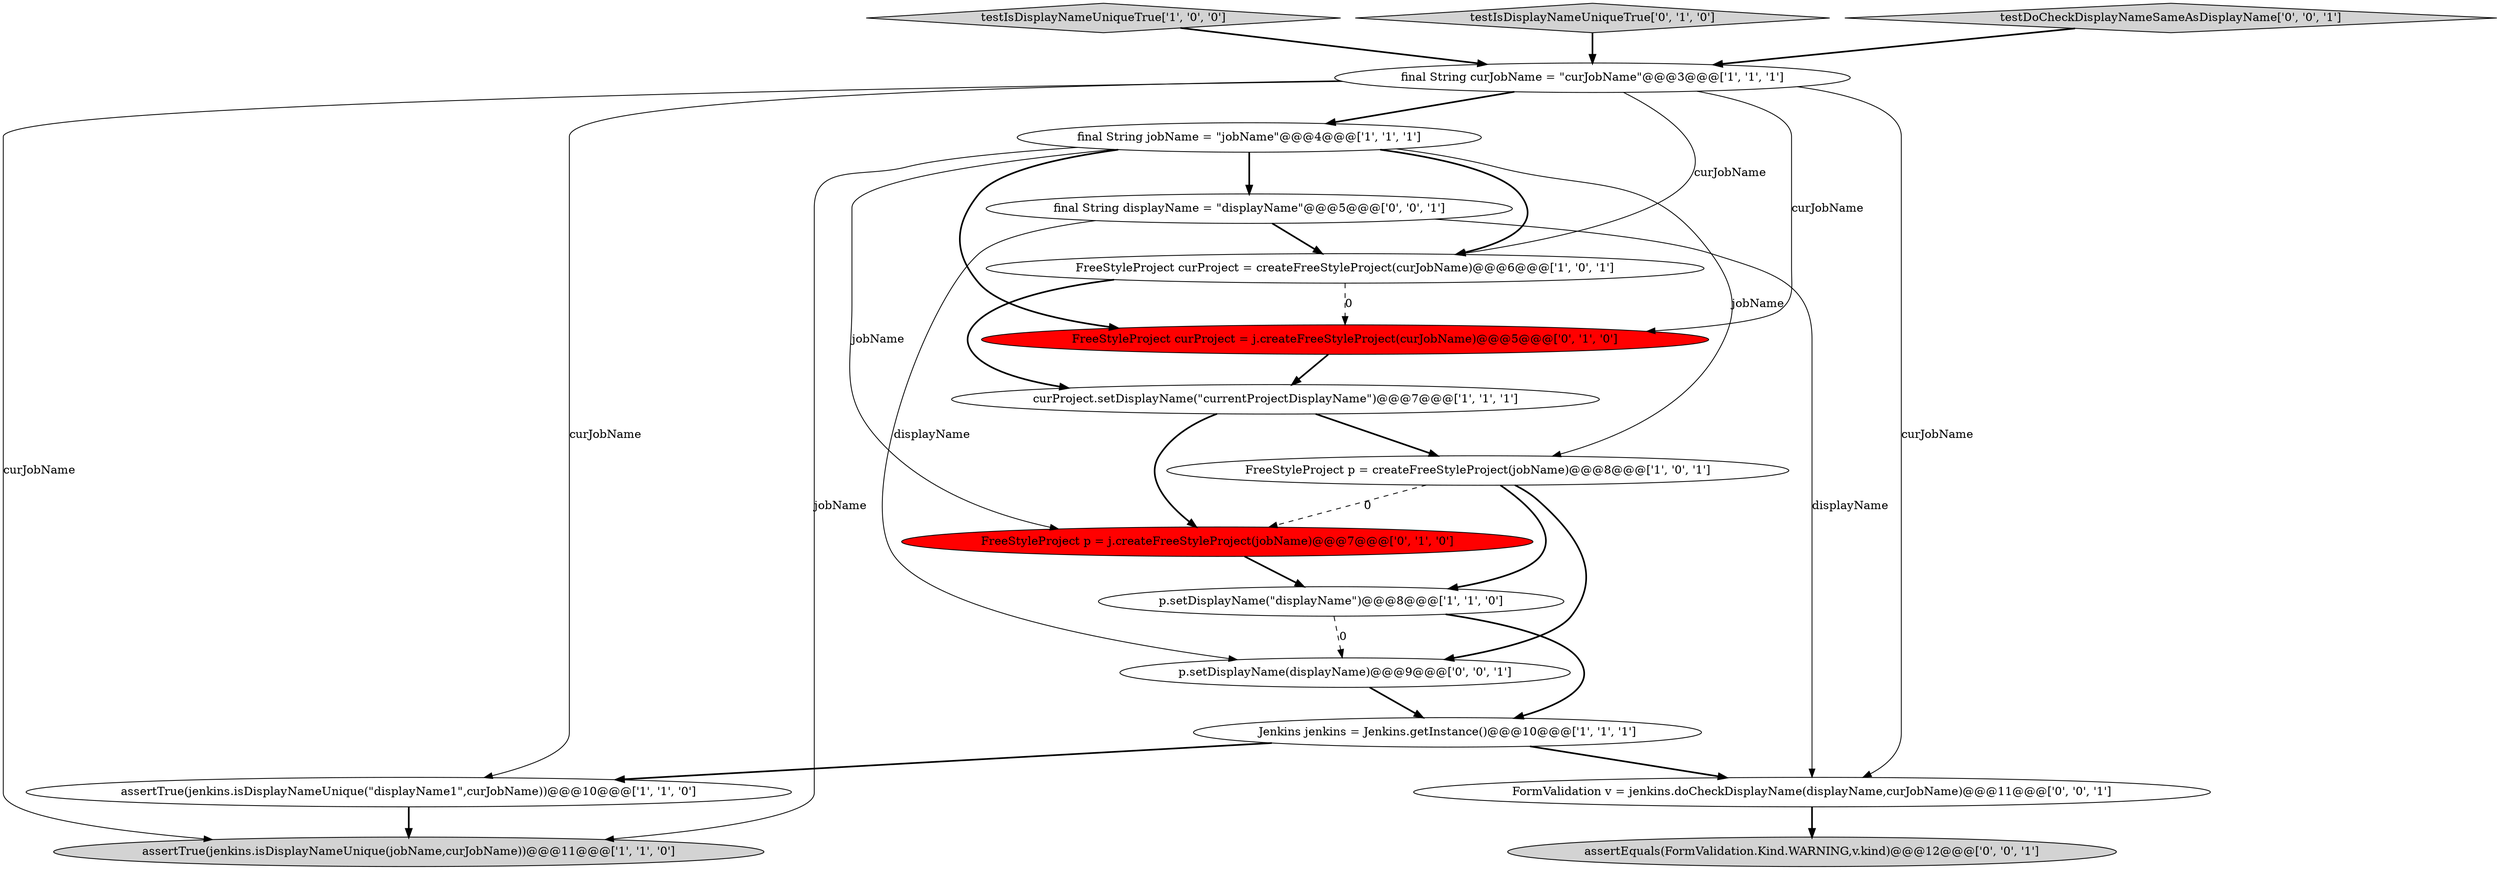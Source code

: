 digraph {
5 [style = filled, label = "p.setDisplayName(\"displayName\")@@@8@@@['1', '1', '0']", fillcolor = white, shape = ellipse image = "AAA0AAABBB1BBB"];
7 [style = filled, label = "testIsDisplayNameUniqueTrue['1', '0', '0']", fillcolor = lightgray, shape = diamond image = "AAA0AAABBB1BBB"];
11 [style = filled, label = "FreeStyleProject p = j.createFreeStyleProject(jobName)@@@7@@@['0', '1', '0']", fillcolor = red, shape = ellipse image = "AAA1AAABBB2BBB"];
12 [style = filled, label = "testIsDisplayNameUniqueTrue['0', '1', '0']", fillcolor = lightgray, shape = diamond image = "AAA0AAABBB2BBB"];
9 [style = filled, label = "FreeStyleProject curProject = createFreeStyleProject(curJobName)@@@6@@@['1', '0', '1']", fillcolor = white, shape = ellipse image = "AAA0AAABBB1BBB"];
3 [style = filled, label = "curProject.setDisplayName(\"currentProjectDisplayName\")@@@7@@@['1', '1', '1']", fillcolor = white, shape = ellipse image = "AAA0AAABBB1BBB"];
6 [style = filled, label = "assertTrue(jenkins.isDisplayNameUnique(\"displayName1\",curJobName))@@@10@@@['1', '1', '0']", fillcolor = white, shape = ellipse image = "AAA0AAABBB1BBB"];
13 [style = filled, label = "testDoCheckDisplayNameSameAsDisplayName['0', '0', '1']", fillcolor = lightgray, shape = diamond image = "AAA0AAABBB3BBB"];
8 [style = filled, label = "FreeStyleProject p = createFreeStyleProject(jobName)@@@8@@@['1', '0', '1']", fillcolor = white, shape = ellipse image = "AAA0AAABBB1BBB"];
17 [style = filled, label = "FormValidation v = jenkins.doCheckDisplayName(displayName,curJobName)@@@11@@@['0', '0', '1']", fillcolor = white, shape = ellipse image = "AAA0AAABBB3BBB"];
16 [style = filled, label = "p.setDisplayName(displayName)@@@9@@@['0', '0', '1']", fillcolor = white, shape = ellipse image = "AAA0AAABBB3BBB"];
1 [style = filled, label = "final String jobName = \"jobName\"@@@4@@@['1', '1', '1']", fillcolor = white, shape = ellipse image = "AAA0AAABBB1BBB"];
0 [style = filled, label = "final String curJobName = \"curJobName\"@@@3@@@['1', '1', '1']", fillcolor = white, shape = ellipse image = "AAA0AAABBB1BBB"];
4 [style = filled, label = "Jenkins jenkins = Jenkins.getInstance()@@@10@@@['1', '1', '1']", fillcolor = white, shape = ellipse image = "AAA0AAABBB1BBB"];
2 [style = filled, label = "assertTrue(jenkins.isDisplayNameUnique(jobName,curJobName))@@@11@@@['1', '1', '0']", fillcolor = lightgray, shape = ellipse image = "AAA0AAABBB1BBB"];
10 [style = filled, label = "FreeStyleProject curProject = j.createFreeStyleProject(curJobName)@@@5@@@['0', '1', '0']", fillcolor = red, shape = ellipse image = "AAA1AAABBB2BBB"];
15 [style = filled, label = "final String displayName = \"displayName\"@@@5@@@['0', '0', '1']", fillcolor = white, shape = ellipse image = "AAA0AAABBB3BBB"];
14 [style = filled, label = "assertEquals(FormValidation.Kind.WARNING,v.kind)@@@12@@@['0', '0', '1']", fillcolor = lightgray, shape = ellipse image = "AAA0AAABBB3BBB"];
8->16 [style = bold, label=""];
1->11 [style = solid, label="jobName"];
9->10 [style = dashed, label="0"];
4->17 [style = bold, label=""];
0->9 [style = solid, label="curJobName"];
4->6 [style = bold, label=""];
1->15 [style = bold, label=""];
0->10 [style = solid, label="curJobName"];
3->11 [style = bold, label=""];
10->3 [style = bold, label=""];
7->0 [style = bold, label=""];
0->6 [style = solid, label="curJobName"];
12->0 [style = bold, label=""];
0->2 [style = solid, label="curJobName"];
1->9 [style = bold, label=""];
1->2 [style = solid, label="jobName"];
6->2 [style = bold, label=""];
5->16 [style = dashed, label="0"];
0->17 [style = solid, label="curJobName"];
11->5 [style = bold, label=""];
8->5 [style = bold, label=""];
17->14 [style = bold, label=""];
15->9 [style = bold, label=""];
15->16 [style = solid, label="displayName"];
0->1 [style = bold, label=""];
3->8 [style = bold, label=""];
5->4 [style = bold, label=""];
15->17 [style = solid, label="displayName"];
9->3 [style = bold, label=""];
1->8 [style = solid, label="jobName"];
16->4 [style = bold, label=""];
8->11 [style = dashed, label="0"];
1->10 [style = bold, label=""];
13->0 [style = bold, label=""];
}

